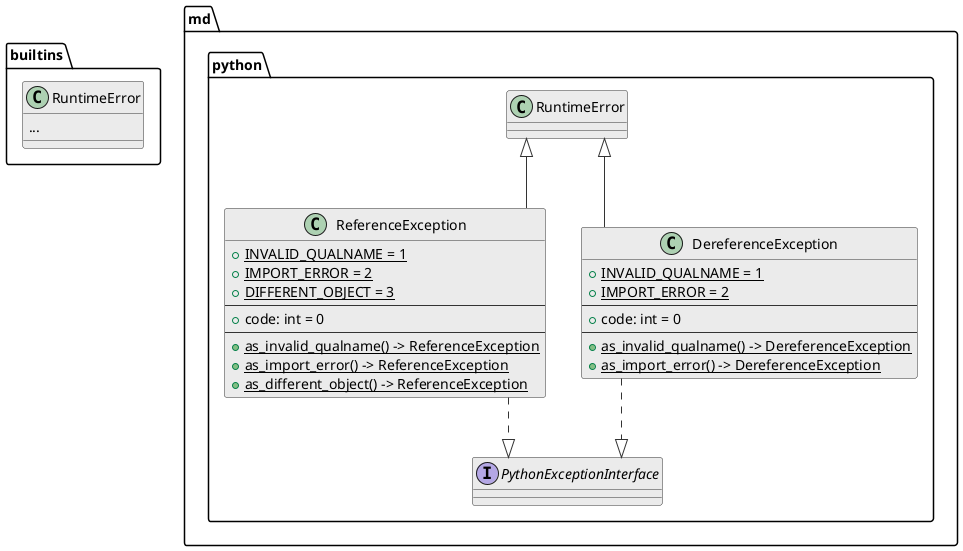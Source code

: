 @startuml

skinparam class {
  BackgroundColor #ebebeb
  ArrowColor      #333
  BorderColor     #333
}

skinparam lineType ortho

package builtins {
  class RuntimeError {
    ...
  }
}

package md.python {
  interface PythonExceptionInterface {}

  class ReferenceException extends RuntimeError {
    + {static} INVALID_QUALNAME = 1
    + {static} IMPORT_ERROR = 2
    + {static} DIFFERENT_OBJECT = 3
    ---
    + code: int = 0
    ---
    + {static} as_invalid_qualname() -> ReferenceException
    + {static} as_import_error() -> ReferenceException
    + {static} as_different_object() -> ReferenceException
  }

  class DereferenceException extends RuntimeError {
    + {static} INVALID_QUALNAME = 1
    + {static} IMPORT_ERROR = 2
    ---
    + code: int = 0
    ---
    + {static} as_invalid_qualname() -> DereferenceException
    + {static} as_import_error() -> DereferenceException
  }

  ReferenceException ..|> PythonExceptionInterface
  DereferenceException ..|> PythonExceptionInterface
}
@enduml
